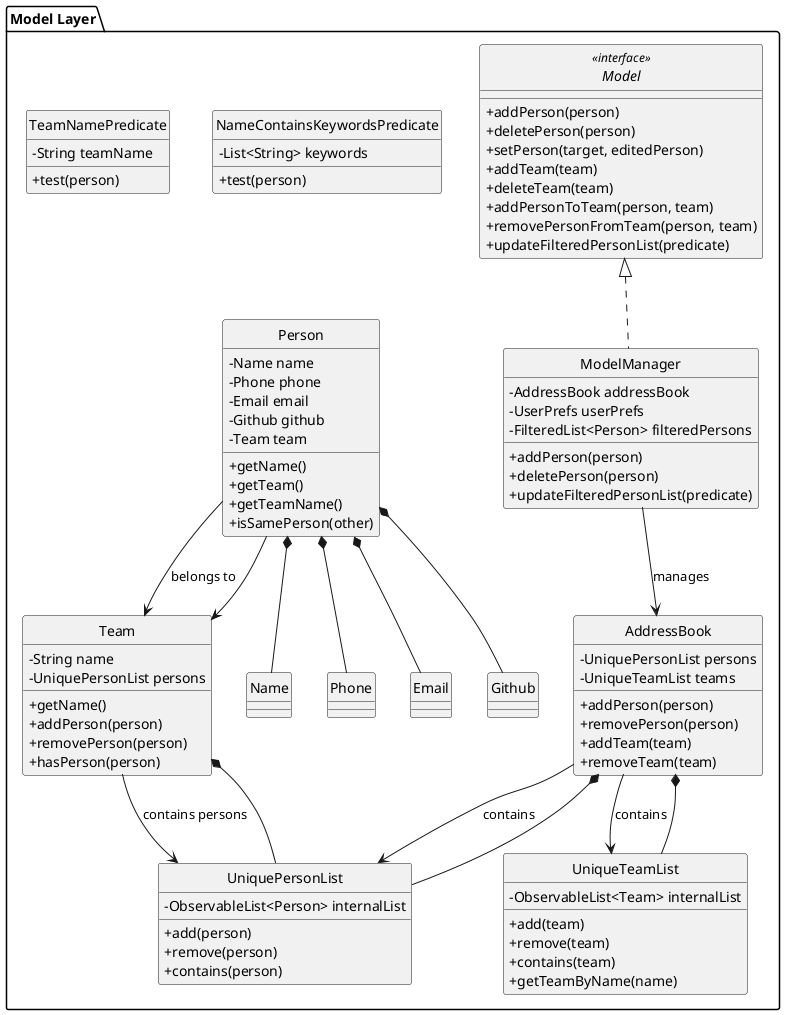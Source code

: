 @startuml
hide circle
skinparam classAttributeIconSize 0

package "Model Layer" as Model {
    interface Model <<interface>> {
        +addPerson(person)
        +deletePerson(person)
        +setPerson(target, editedPerson)
        +addTeam(team)
        +deleteTeam(team)
        +addPersonToTeam(person, team)
        +removePersonFromTeam(person, team)
        +updateFilteredPersonList(predicate)
    }

    class ModelManager {
        -AddressBook addressBook
        -UserPrefs userPrefs
        -FilteredList<Person> filteredPersons
        +addPerson(person)
        +deletePerson(person)
        +updateFilteredPersonList(predicate)
    }

    class AddressBook {
        -UniquePersonList persons
        -UniqueTeamList teams
        +addPerson(person)
        +removePerson(person)
        +addTeam(team)
        +removeTeam(team)
    }

    class Person {
        -Name name
        -Phone phone
        -Email email
        -Github github
        -Team team
        +getName()
        +getTeam()
        +getTeamName()
        +isSamePerson(other)
    }

    class Team {
        -String name
        -UniquePersonList persons
        +getName()
        +addPerson(person)
        +removePerson(person)
        +hasPerson(person)
    }

    class UniquePersonList {
        -ObservableList<Person> internalList
        +add(person)
        +remove(person)
        +contains(person)
    }

    class UniqueTeamList {
        -ObservableList<Team> internalList
        +add(team)
        +remove(team)
        +contains(team)
        +getTeamByName(name)
    }

    class NameContainsKeywordsPredicate {
        -List<String> keywords
        +test(person)
    }

    class TeamNamePredicate {
        -String teamName
        +test(person)
    }

    ModelManager .up.|> Model
    ModelManager --> AddressBook : manages
    AddressBook --> UniquePersonList : contains
    AddressBook --> UniqueTeamList : contains
    Person --> Team : belongs to
    Team --> UniquePersonList : contains persons

    ' Model relationships
    AddressBook *-- UniquePersonList
    AddressBook *-- UniqueTeamList
    Person *-- Name
    Person *-- Phone
    Person *-- Email
    Person *-- Github
    Person --> Team
    Team *-- UniquePersonList
}
@enduml

